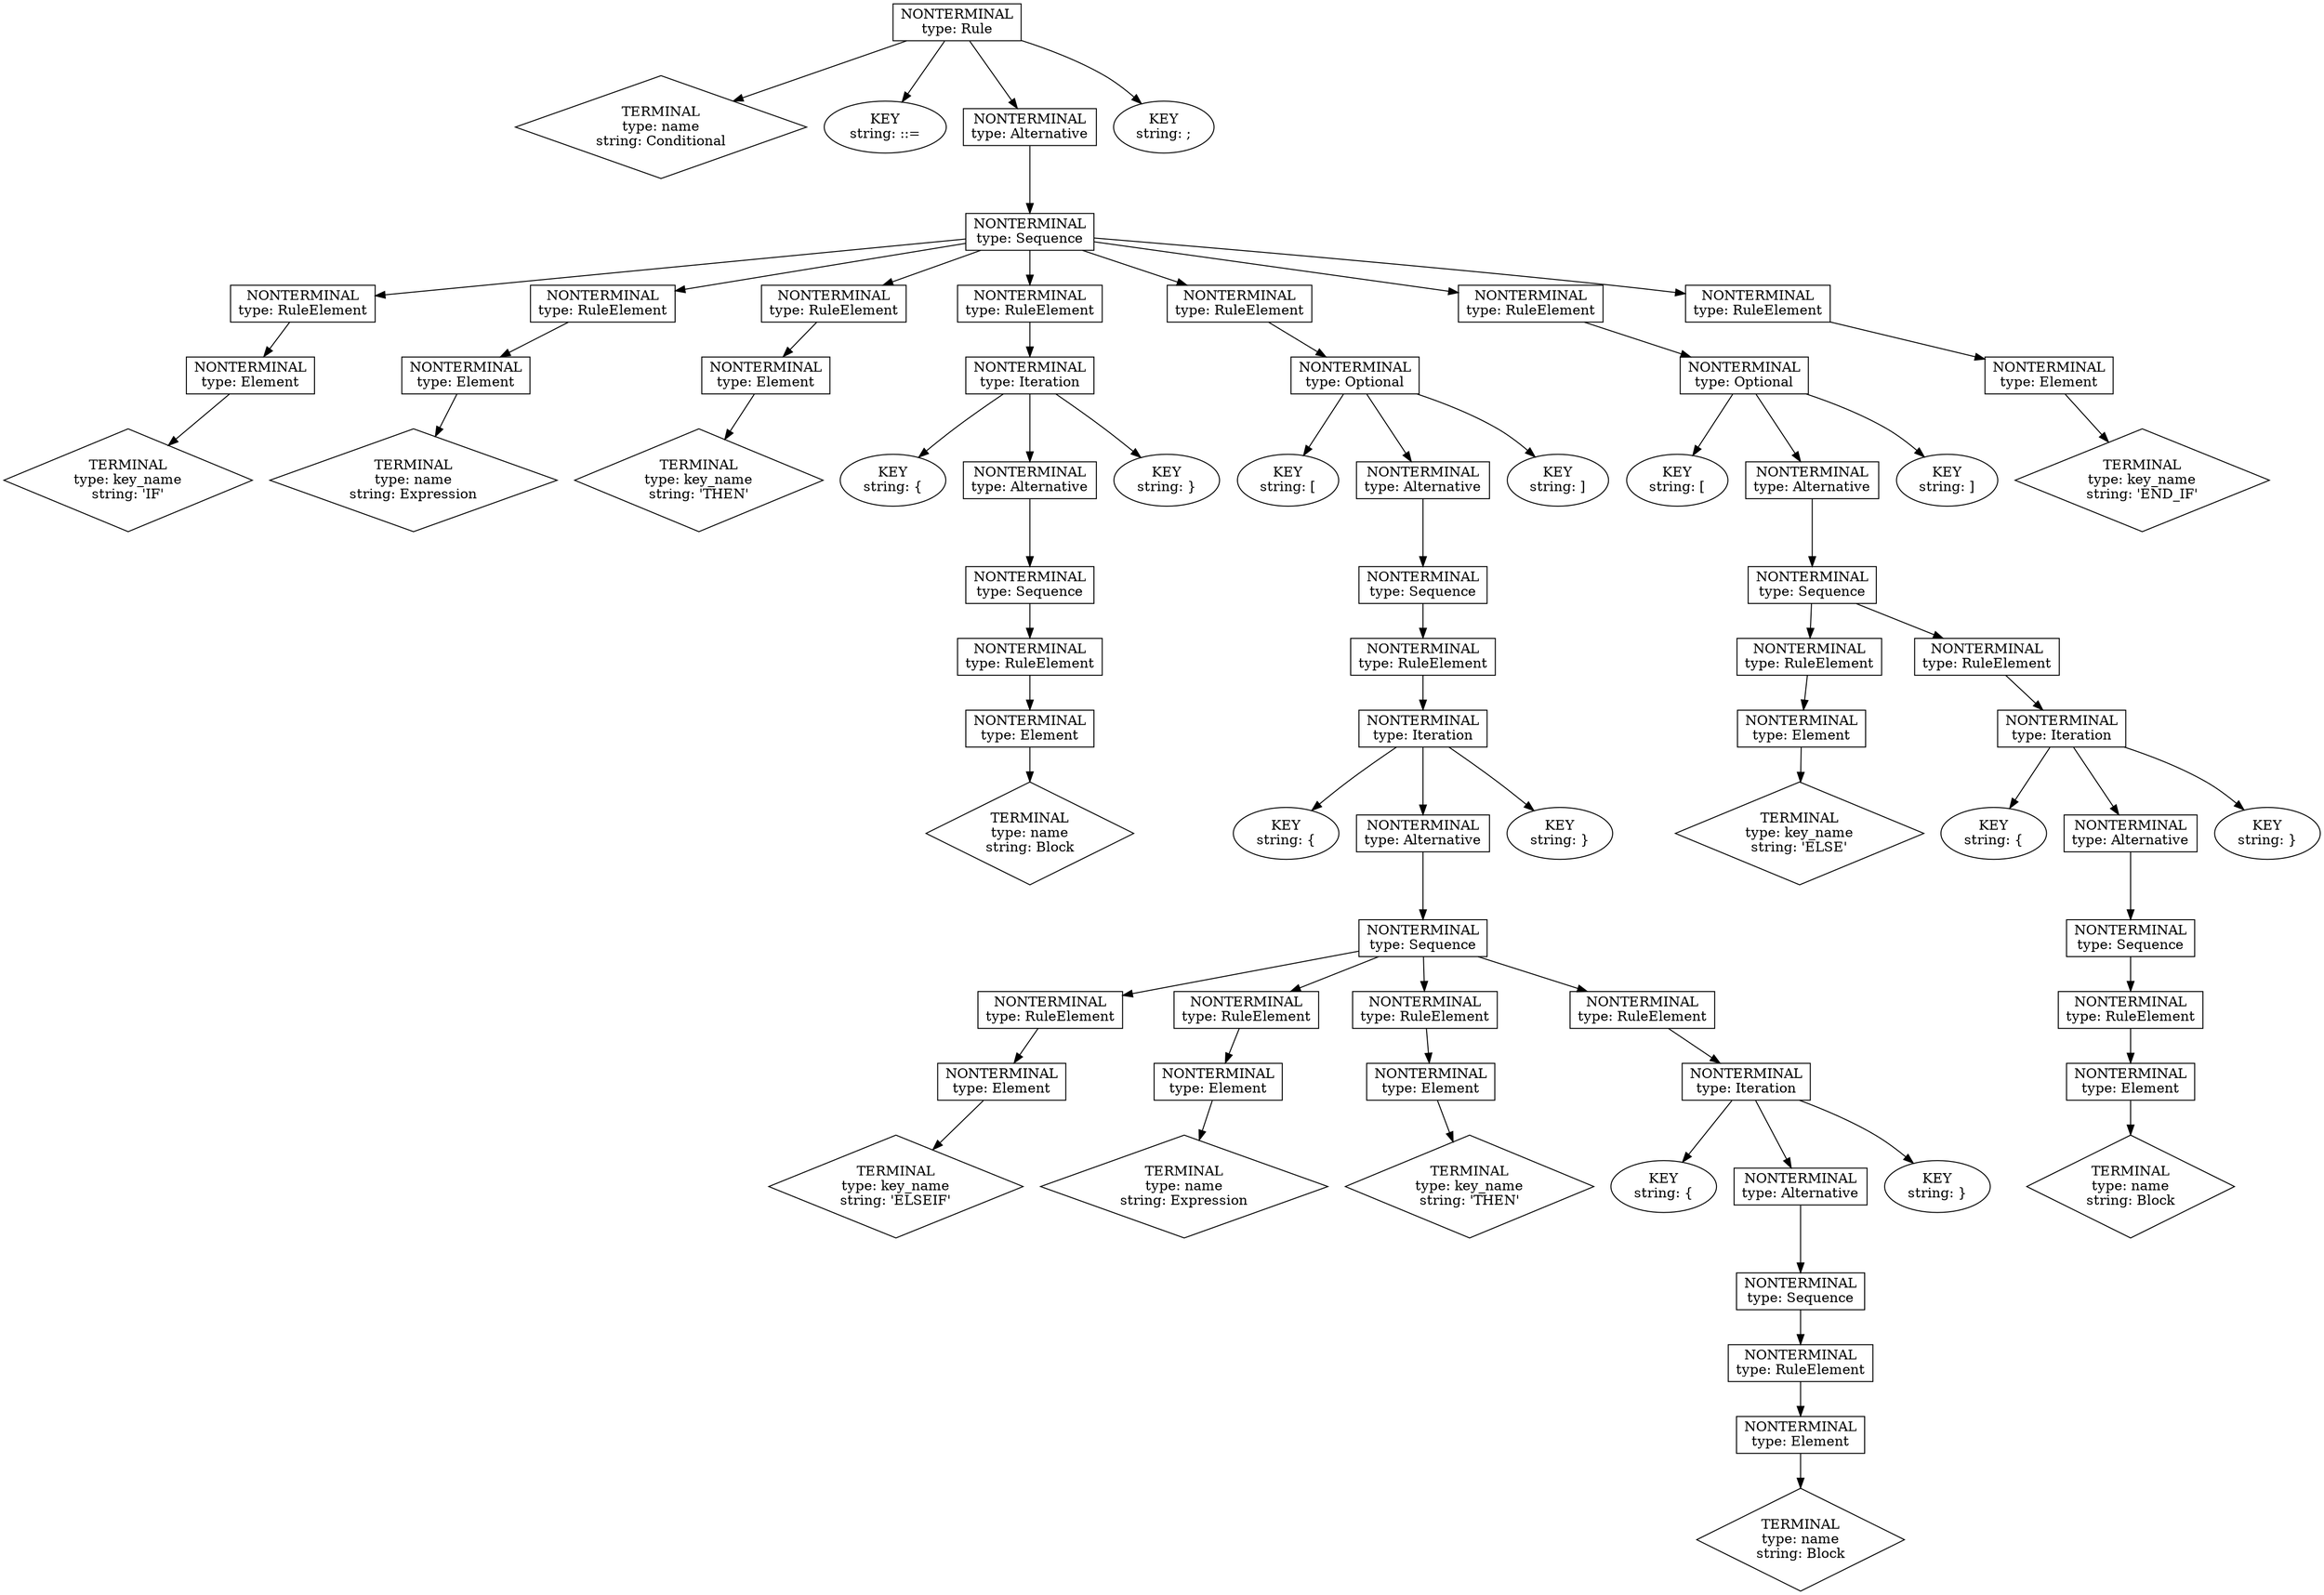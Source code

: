 digraph ast_Conditional {
	1 [label="NONTERMINAL
type: Rule" shape=box]
	2 [label="TERMINAL
type: name
string: Conditional" shape=diamond]
	1 -> 2
	3 [label="KEY
string: ::=" shape=oval]
	1 -> 3
	4 [label="NONTERMINAL
type: Alternative" shape=box]
	1 -> 4
	5 [label="KEY
string: ;" shape=oval]
	1 -> 5
	6 [label="NONTERMINAL
type: Sequence" shape=box]
	4 -> 6
	7 [label="NONTERMINAL
type: RuleElement" shape=box]
	6 -> 7
	8 [label="NONTERMINAL
type: RuleElement" shape=box]
	6 -> 8
	9 [label="NONTERMINAL
type: RuleElement" shape=box]
	6 -> 9
	10 [label="NONTERMINAL
type: RuleElement" shape=box]
	6 -> 10
	11 [label="NONTERMINAL
type: RuleElement" shape=box]
	6 -> 11
	12 [label="NONTERMINAL
type: RuleElement" shape=box]
	6 -> 12
	13 [label="NONTERMINAL
type: RuleElement" shape=box]
	6 -> 13
	14 [label="NONTERMINAL
type: Element" shape=box]
	7 -> 14
	15 [label="NONTERMINAL
type: Element" shape=box]
	8 -> 15
	16 [label="NONTERMINAL
type: Element" shape=box]
	9 -> 16
	17 [label="NONTERMINAL
type: Iteration" shape=box]
	10 -> 17
	18 [label="NONTERMINAL
type: Optional" shape=box]
	11 -> 18
	19 [label="NONTERMINAL
type: Optional" shape=box]
	12 -> 19
	20 [label="NONTERMINAL
type: Element" shape=box]
	13 -> 20
	21 [label="TERMINAL
type: key_name
string: 'IF'" shape=diamond]
	14 -> 21
	22 [label="TERMINAL
type: name
string: Expression" shape=diamond]
	15 -> 22
	23 [label="TERMINAL
type: key_name
string: 'THEN'" shape=diamond]
	16 -> 23
	24 [label="KEY
string: {" shape=oval]
	17 -> 24
	25 [label="NONTERMINAL
type: Alternative" shape=box]
	17 -> 25
	26 [label="KEY
string: }" shape=oval]
	17 -> 26
	27 [label="KEY
string: [" shape=oval]
	18 -> 27
	28 [label="NONTERMINAL
type: Alternative" shape=box]
	18 -> 28
	29 [label="KEY
string: ]" shape=oval]
	18 -> 29
	30 [label="KEY
string: [" shape=oval]
	19 -> 30
	31 [label="NONTERMINAL
type: Alternative" shape=box]
	19 -> 31
	32 [label="KEY
string: ]" shape=oval]
	19 -> 32
	33 [label="TERMINAL
type: key_name
string: 'END_IF'" shape=diamond]
	20 -> 33
	34 [label="NONTERMINAL
type: Sequence" shape=box]
	25 -> 34
	35 [label="NONTERMINAL
type: Sequence" shape=box]
	28 -> 35
	36 [label="NONTERMINAL
type: Sequence" shape=box]
	31 -> 36
	37 [label="NONTERMINAL
type: RuleElement" shape=box]
	34 -> 37
	38 [label="NONTERMINAL
type: RuleElement" shape=box]
	35 -> 38
	39 [label="NONTERMINAL
type: RuleElement" shape=box]
	36 -> 39
	40 [label="NONTERMINAL
type: RuleElement" shape=box]
	36 -> 40
	41 [label="NONTERMINAL
type: Element" shape=box]
	37 -> 41
	42 [label="NONTERMINAL
type: Iteration" shape=box]
	38 -> 42
	43 [label="NONTERMINAL
type: Element" shape=box]
	39 -> 43
	44 [label="NONTERMINAL
type: Iteration" shape=box]
	40 -> 44
	45 [label="TERMINAL
type: name
string: Block" shape=diamond]
	41 -> 45
	46 [label="KEY
string: {" shape=oval]
	42 -> 46
	47 [label="NONTERMINAL
type: Alternative" shape=box]
	42 -> 47
	48 [label="KEY
string: }" shape=oval]
	42 -> 48
	49 [label="TERMINAL
type: key_name
string: 'ELSE'" shape=diamond]
	43 -> 49
	50 [label="KEY
string: {" shape=oval]
	44 -> 50
	51 [label="NONTERMINAL
type: Alternative" shape=box]
	44 -> 51
	52 [label="KEY
string: }" shape=oval]
	44 -> 52
	53 [label="NONTERMINAL
type: Sequence" shape=box]
	47 -> 53
	54 [label="NONTERMINAL
type: Sequence" shape=box]
	51 -> 54
	55 [label="NONTERMINAL
type: RuleElement" shape=box]
	53 -> 55
	56 [label="NONTERMINAL
type: RuleElement" shape=box]
	53 -> 56
	57 [label="NONTERMINAL
type: RuleElement" shape=box]
	53 -> 57
	58 [label="NONTERMINAL
type: RuleElement" shape=box]
	53 -> 58
	59 [label="NONTERMINAL
type: RuleElement" shape=box]
	54 -> 59
	60 [label="NONTERMINAL
type: Element" shape=box]
	55 -> 60
	61 [label="NONTERMINAL
type: Element" shape=box]
	56 -> 61
	62 [label="NONTERMINAL
type: Element" shape=box]
	57 -> 62
	63 [label="NONTERMINAL
type: Iteration" shape=box]
	58 -> 63
	64 [label="NONTERMINAL
type: Element" shape=box]
	59 -> 64
	65 [label="TERMINAL
type: key_name
string: 'ELSEIF'" shape=diamond]
	60 -> 65
	66 [label="TERMINAL
type: name
string: Expression" shape=diamond]
	61 -> 66
	67 [label="TERMINAL
type: key_name
string: 'THEN'" shape=diamond]
	62 -> 67
	68 [label="KEY
string: {" shape=oval]
	63 -> 68
	69 [label="NONTERMINAL
type: Alternative" shape=box]
	63 -> 69
	70 [label="KEY
string: }" shape=oval]
	63 -> 70
	71 [label="TERMINAL
type: name
string: Block" shape=diamond]
	64 -> 71
	72 [label="NONTERMINAL
type: Sequence" shape=box]
	69 -> 72
	73 [label="NONTERMINAL
type: RuleElement" shape=box]
	72 -> 73
	74 [label="NONTERMINAL
type: Element" shape=box]
	73 -> 74
	75 [label="TERMINAL
type: name
string: Block" shape=diamond]
	74 -> 75
}
